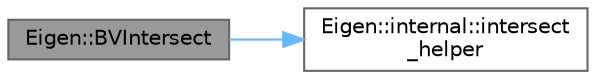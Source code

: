 digraph "Eigen::BVIntersect"
{
 // LATEX_PDF_SIZE
  bgcolor="transparent";
  edge [fontname=Helvetica,fontsize=10,labelfontname=Helvetica,labelfontsize=10];
  node [fontname=Helvetica,fontsize=10,shape=box,height=0.2,width=0.4];
  rankdir="LR";
  Node1 [id="Node000001",label="Eigen::BVIntersect",height=0.2,width=0.4,color="gray40", fillcolor="grey60", style="filled", fontcolor="black",tooltip=" "];
  Node1 -> Node2 [id="edge2_Node000001_Node000002",color="steelblue1",style="solid",tooltip=" "];
  Node2 [id="Node000002",label="Eigen::internal::intersect\l_helper",height=0.2,width=0.4,color="grey40", fillcolor="white", style="filled",URL="$namespace_eigen_1_1internal.html#abd0f90e57a403bc37861a3b8ab8baa48",tooltip=" "];
}
